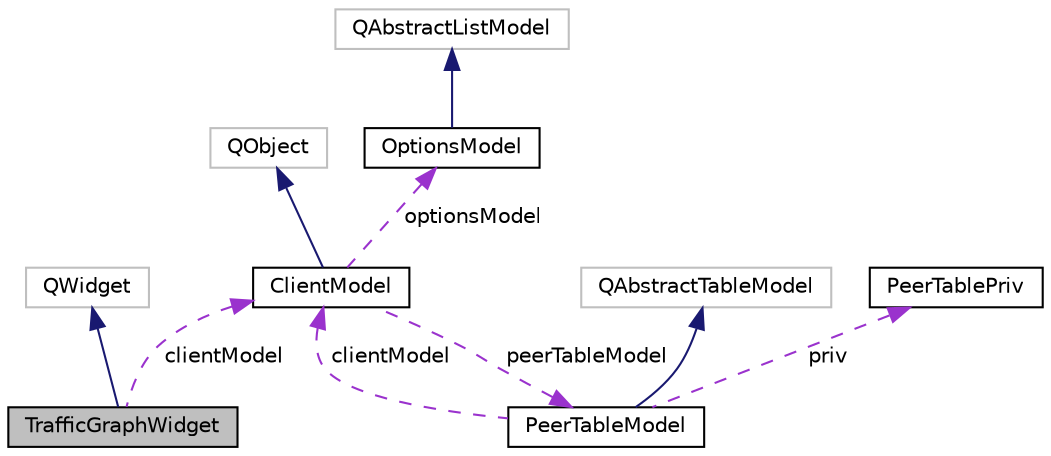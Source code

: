 digraph "TrafficGraphWidget"
{
  edge [fontname="Helvetica",fontsize="10",labelfontname="Helvetica",labelfontsize="10"];
  node [fontname="Helvetica",fontsize="10",shape=record];
  Node2 [label="TrafficGraphWidget",height=0.2,width=0.4,color="black", fillcolor="grey75", style="filled", fontcolor="black"];
  Node3 -> Node2 [dir="back",color="midnightblue",fontsize="10",style="solid",fontname="Helvetica"];
  Node3 [label="QWidget",height=0.2,width=0.4,color="grey75", fillcolor="white", style="filled"];
  Node4 -> Node2 [dir="back",color="darkorchid3",fontsize="10",style="dashed",label=" clientModel" ,fontname="Helvetica"];
  Node4 [label="ClientModel",height=0.2,width=0.4,color="black", fillcolor="white", style="filled",URL="$class_client_model.html",tooltip="Model for DIVI network client. "];
  Node5 -> Node4 [dir="back",color="midnightblue",fontsize="10",style="solid",fontname="Helvetica"];
  Node5 [label="QObject",height=0.2,width=0.4,color="grey75", fillcolor="white", style="filled"];
  Node6 -> Node4 [dir="back",color="darkorchid3",fontsize="10",style="dashed",label=" peerTableModel" ,fontname="Helvetica"];
  Node6 [label="PeerTableModel",height=0.2,width=0.4,color="black", fillcolor="white", style="filled",URL="$class_peer_table_model.html",tooltip="Qt model providing information about connected peers, similar to the \"getpeerinfo\" RPC call..."];
  Node7 -> Node6 [dir="back",color="midnightblue",fontsize="10",style="solid",fontname="Helvetica"];
  Node7 [label="QAbstractTableModel",height=0.2,width=0.4,color="grey75", fillcolor="white", style="filled"];
  Node8 -> Node6 [dir="back",color="darkorchid3",fontsize="10",style="dashed",label=" priv" ,fontname="Helvetica"];
  Node8 [label="PeerTablePriv",height=0.2,width=0.4,color="black", fillcolor="white", style="filled",URL="$class_peer_table_priv.html"];
  Node4 -> Node6 [dir="back",color="darkorchid3",fontsize="10",style="dashed",label=" clientModel" ,fontname="Helvetica"];
  Node9 -> Node4 [dir="back",color="darkorchid3",fontsize="10",style="dashed",label=" optionsModel" ,fontname="Helvetica"];
  Node9 [label="OptionsModel",height=0.2,width=0.4,color="black", fillcolor="white", style="filled",URL="$class_options_model.html",tooltip="Interface from Qt to configuration data structure for Bitcoin client. "];
  Node10 -> Node9 [dir="back",color="midnightblue",fontsize="10",style="solid",fontname="Helvetica"];
  Node10 [label="QAbstractListModel",height=0.2,width=0.4,color="grey75", fillcolor="white", style="filled"];
}
